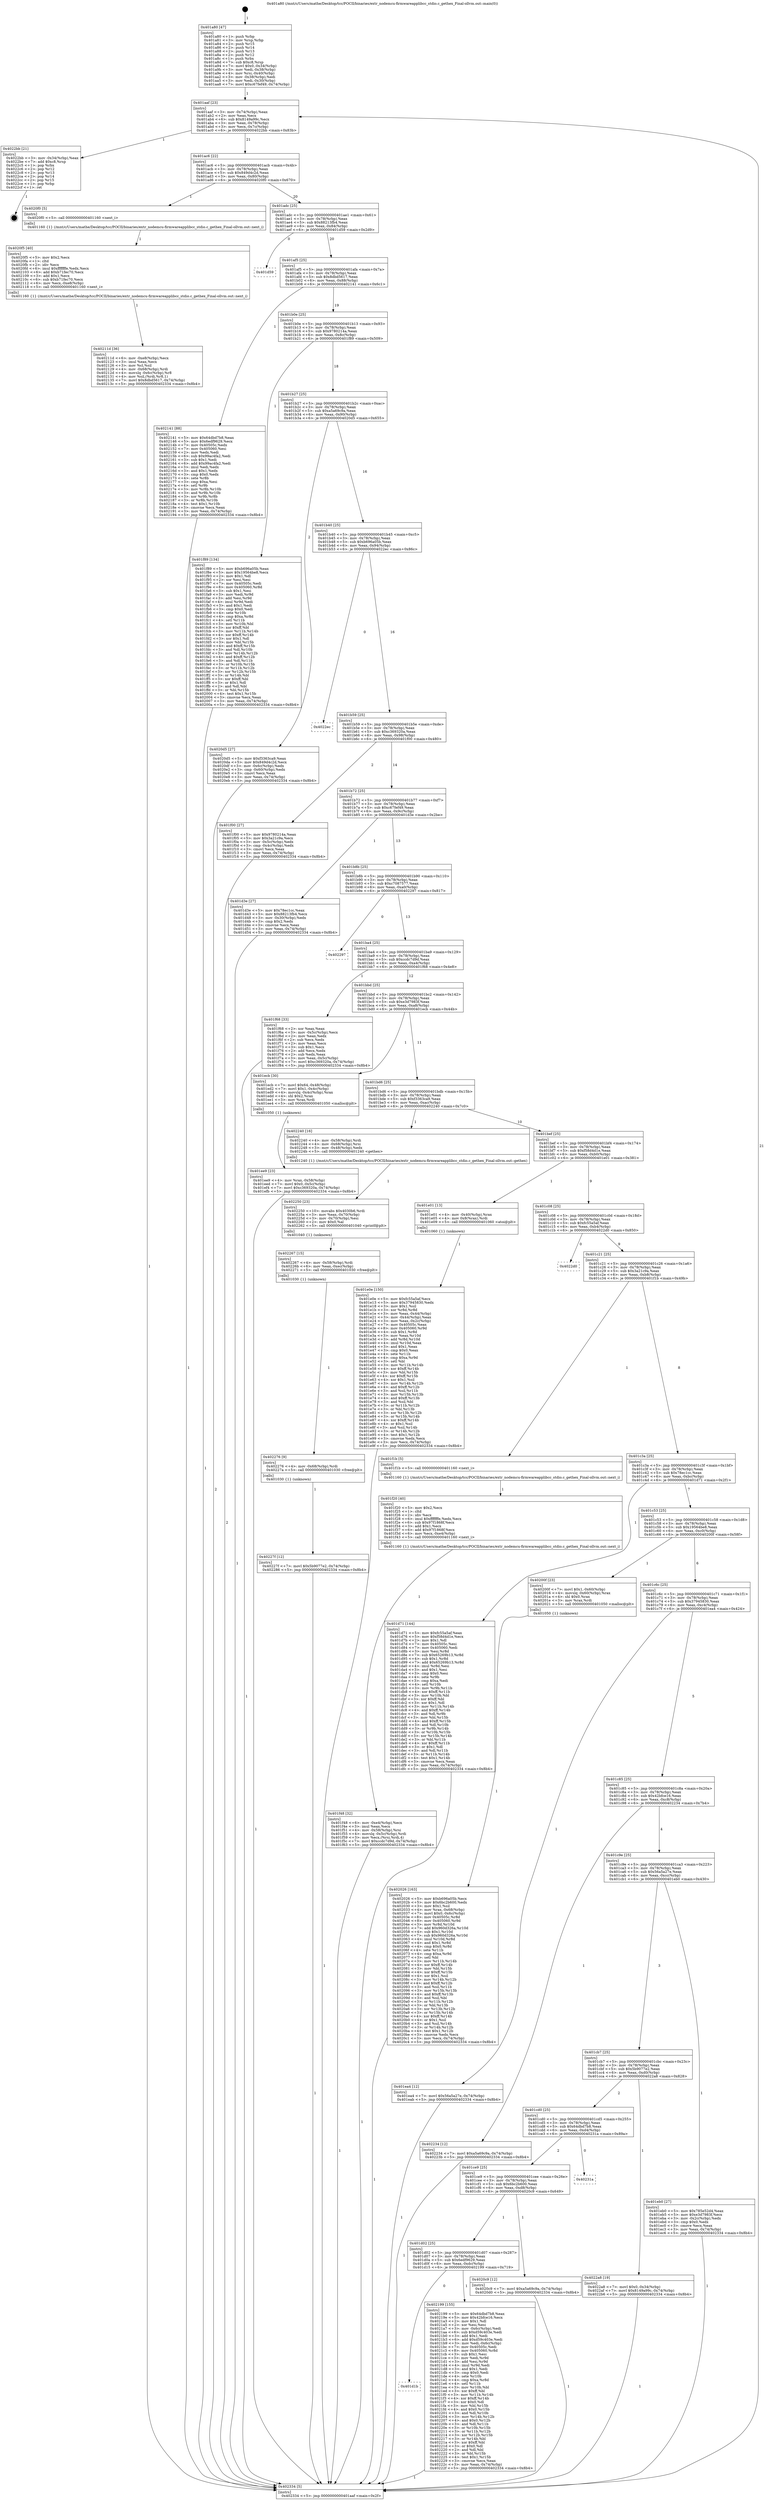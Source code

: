 digraph "0x401a80" {
  label = "0x401a80 (/mnt/c/Users/mathe/Desktop/tcc/POCII/binaries/extr_nodemcu-firmwareapplibcc_stdio.c_gethex_Final-ollvm.out::main(0))"
  labelloc = "t"
  node[shape=record]

  Entry [label="",width=0.3,height=0.3,shape=circle,fillcolor=black,style=filled]
  "0x401aaf" [label="{
     0x401aaf [23]\l
     | [instrs]\l
     &nbsp;&nbsp;0x401aaf \<+3\>: mov -0x74(%rbp),%eax\l
     &nbsp;&nbsp;0x401ab2 \<+2\>: mov %eax,%ecx\l
     &nbsp;&nbsp;0x401ab4 \<+6\>: sub $0x8149a99c,%ecx\l
     &nbsp;&nbsp;0x401aba \<+3\>: mov %eax,-0x78(%rbp)\l
     &nbsp;&nbsp;0x401abd \<+3\>: mov %ecx,-0x7c(%rbp)\l
     &nbsp;&nbsp;0x401ac0 \<+6\>: je 00000000004022bb \<main+0x83b\>\l
  }"]
  "0x4022bb" [label="{
     0x4022bb [21]\l
     | [instrs]\l
     &nbsp;&nbsp;0x4022bb \<+3\>: mov -0x34(%rbp),%eax\l
     &nbsp;&nbsp;0x4022be \<+7\>: add $0xc8,%rsp\l
     &nbsp;&nbsp;0x4022c5 \<+1\>: pop %rbx\l
     &nbsp;&nbsp;0x4022c6 \<+2\>: pop %r12\l
     &nbsp;&nbsp;0x4022c8 \<+2\>: pop %r13\l
     &nbsp;&nbsp;0x4022ca \<+2\>: pop %r14\l
     &nbsp;&nbsp;0x4022cc \<+2\>: pop %r15\l
     &nbsp;&nbsp;0x4022ce \<+1\>: pop %rbp\l
     &nbsp;&nbsp;0x4022cf \<+1\>: ret\l
  }"]
  "0x401ac6" [label="{
     0x401ac6 [22]\l
     | [instrs]\l
     &nbsp;&nbsp;0x401ac6 \<+5\>: jmp 0000000000401acb \<main+0x4b\>\l
     &nbsp;&nbsp;0x401acb \<+3\>: mov -0x78(%rbp),%eax\l
     &nbsp;&nbsp;0x401ace \<+5\>: sub $0x849d4c2d,%eax\l
     &nbsp;&nbsp;0x401ad3 \<+3\>: mov %eax,-0x80(%rbp)\l
     &nbsp;&nbsp;0x401ad6 \<+6\>: je 00000000004020f0 \<main+0x670\>\l
  }"]
  Exit [label="",width=0.3,height=0.3,shape=circle,fillcolor=black,style=filled,peripheries=2]
  "0x4020f0" [label="{
     0x4020f0 [5]\l
     | [instrs]\l
     &nbsp;&nbsp;0x4020f0 \<+5\>: call 0000000000401160 \<next_i\>\l
     | [calls]\l
     &nbsp;&nbsp;0x401160 \{1\} (/mnt/c/Users/mathe/Desktop/tcc/POCII/binaries/extr_nodemcu-firmwareapplibcc_stdio.c_gethex_Final-ollvm.out::next_i)\l
  }"]
  "0x401adc" [label="{
     0x401adc [25]\l
     | [instrs]\l
     &nbsp;&nbsp;0x401adc \<+5\>: jmp 0000000000401ae1 \<main+0x61\>\l
     &nbsp;&nbsp;0x401ae1 \<+3\>: mov -0x78(%rbp),%eax\l
     &nbsp;&nbsp;0x401ae4 \<+5\>: sub $0x88213fb4,%eax\l
     &nbsp;&nbsp;0x401ae9 \<+6\>: mov %eax,-0x84(%rbp)\l
     &nbsp;&nbsp;0x401aef \<+6\>: je 0000000000401d59 \<main+0x2d9\>\l
  }"]
  "0x40227f" [label="{
     0x40227f [12]\l
     | [instrs]\l
     &nbsp;&nbsp;0x40227f \<+7\>: movl $0x5b9077e2,-0x74(%rbp)\l
     &nbsp;&nbsp;0x402286 \<+5\>: jmp 0000000000402334 \<main+0x8b4\>\l
  }"]
  "0x401d59" [label="{
     0x401d59\l
  }", style=dashed]
  "0x401af5" [label="{
     0x401af5 [25]\l
     | [instrs]\l
     &nbsp;&nbsp;0x401af5 \<+5\>: jmp 0000000000401afa \<main+0x7a\>\l
     &nbsp;&nbsp;0x401afa \<+3\>: mov -0x78(%rbp),%eax\l
     &nbsp;&nbsp;0x401afd \<+5\>: sub $0x8dbd5617,%eax\l
     &nbsp;&nbsp;0x401b02 \<+6\>: mov %eax,-0x88(%rbp)\l
     &nbsp;&nbsp;0x401b08 \<+6\>: je 0000000000402141 \<main+0x6c1\>\l
  }"]
  "0x402276" [label="{
     0x402276 [9]\l
     | [instrs]\l
     &nbsp;&nbsp;0x402276 \<+4\>: mov -0x68(%rbp),%rdi\l
     &nbsp;&nbsp;0x40227a \<+5\>: call 0000000000401030 \<free@plt\>\l
     | [calls]\l
     &nbsp;&nbsp;0x401030 \{1\} (unknown)\l
  }"]
  "0x402141" [label="{
     0x402141 [88]\l
     | [instrs]\l
     &nbsp;&nbsp;0x402141 \<+5\>: mov $0x64dbd7b8,%eax\l
     &nbsp;&nbsp;0x402146 \<+5\>: mov $0x6edf9629,%ecx\l
     &nbsp;&nbsp;0x40214b \<+7\>: mov 0x40505c,%edx\l
     &nbsp;&nbsp;0x402152 \<+7\>: mov 0x405060,%esi\l
     &nbsp;&nbsp;0x402159 \<+2\>: mov %edx,%edi\l
     &nbsp;&nbsp;0x40215b \<+6\>: sub $0x99ac4fa2,%edi\l
     &nbsp;&nbsp;0x402161 \<+3\>: sub $0x1,%edi\l
     &nbsp;&nbsp;0x402164 \<+6\>: add $0x99ac4fa2,%edi\l
     &nbsp;&nbsp;0x40216a \<+3\>: imul %edi,%edx\l
     &nbsp;&nbsp;0x40216d \<+3\>: and $0x1,%edx\l
     &nbsp;&nbsp;0x402170 \<+3\>: cmp $0x0,%edx\l
     &nbsp;&nbsp;0x402173 \<+4\>: sete %r8b\l
     &nbsp;&nbsp;0x402177 \<+3\>: cmp $0xa,%esi\l
     &nbsp;&nbsp;0x40217a \<+4\>: setl %r9b\l
     &nbsp;&nbsp;0x40217e \<+3\>: mov %r8b,%r10b\l
     &nbsp;&nbsp;0x402181 \<+3\>: and %r9b,%r10b\l
     &nbsp;&nbsp;0x402184 \<+3\>: xor %r9b,%r8b\l
     &nbsp;&nbsp;0x402187 \<+3\>: or %r8b,%r10b\l
     &nbsp;&nbsp;0x40218a \<+4\>: test $0x1,%r10b\l
     &nbsp;&nbsp;0x40218e \<+3\>: cmovne %ecx,%eax\l
     &nbsp;&nbsp;0x402191 \<+3\>: mov %eax,-0x74(%rbp)\l
     &nbsp;&nbsp;0x402194 \<+5\>: jmp 0000000000402334 \<main+0x8b4\>\l
  }"]
  "0x401b0e" [label="{
     0x401b0e [25]\l
     | [instrs]\l
     &nbsp;&nbsp;0x401b0e \<+5\>: jmp 0000000000401b13 \<main+0x93\>\l
     &nbsp;&nbsp;0x401b13 \<+3\>: mov -0x78(%rbp),%eax\l
     &nbsp;&nbsp;0x401b16 \<+5\>: sub $0x9780214a,%eax\l
     &nbsp;&nbsp;0x401b1b \<+6\>: mov %eax,-0x8c(%rbp)\l
     &nbsp;&nbsp;0x401b21 \<+6\>: je 0000000000401f89 \<main+0x509\>\l
  }"]
  "0x402267" [label="{
     0x402267 [15]\l
     | [instrs]\l
     &nbsp;&nbsp;0x402267 \<+4\>: mov -0x58(%rbp),%rdi\l
     &nbsp;&nbsp;0x40226b \<+6\>: mov %eax,-0xec(%rbp)\l
     &nbsp;&nbsp;0x402271 \<+5\>: call 0000000000401030 \<free@plt\>\l
     | [calls]\l
     &nbsp;&nbsp;0x401030 \{1\} (unknown)\l
  }"]
  "0x401f89" [label="{
     0x401f89 [134]\l
     | [instrs]\l
     &nbsp;&nbsp;0x401f89 \<+5\>: mov $0xb696a05b,%eax\l
     &nbsp;&nbsp;0x401f8e \<+5\>: mov $0x19564be8,%ecx\l
     &nbsp;&nbsp;0x401f93 \<+2\>: mov $0x1,%dl\l
     &nbsp;&nbsp;0x401f95 \<+2\>: xor %esi,%esi\l
     &nbsp;&nbsp;0x401f97 \<+7\>: mov 0x40505c,%edi\l
     &nbsp;&nbsp;0x401f9e \<+8\>: mov 0x405060,%r8d\l
     &nbsp;&nbsp;0x401fa6 \<+3\>: sub $0x1,%esi\l
     &nbsp;&nbsp;0x401fa9 \<+3\>: mov %edi,%r9d\l
     &nbsp;&nbsp;0x401fac \<+3\>: add %esi,%r9d\l
     &nbsp;&nbsp;0x401faf \<+4\>: imul %r9d,%edi\l
     &nbsp;&nbsp;0x401fb3 \<+3\>: and $0x1,%edi\l
     &nbsp;&nbsp;0x401fb6 \<+3\>: cmp $0x0,%edi\l
     &nbsp;&nbsp;0x401fb9 \<+4\>: sete %r10b\l
     &nbsp;&nbsp;0x401fbd \<+4\>: cmp $0xa,%r8d\l
     &nbsp;&nbsp;0x401fc1 \<+4\>: setl %r11b\l
     &nbsp;&nbsp;0x401fc5 \<+3\>: mov %r10b,%bl\l
     &nbsp;&nbsp;0x401fc8 \<+3\>: xor $0xff,%bl\l
     &nbsp;&nbsp;0x401fcb \<+3\>: mov %r11b,%r14b\l
     &nbsp;&nbsp;0x401fce \<+4\>: xor $0xff,%r14b\l
     &nbsp;&nbsp;0x401fd2 \<+3\>: xor $0x1,%dl\l
     &nbsp;&nbsp;0x401fd5 \<+3\>: mov %bl,%r15b\l
     &nbsp;&nbsp;0x401fd8 \<+4\>: and $0xff,%r15b\l
     &nbsp;&nbsp;0x401fdc \<+3\>: and %dl,%r10b\l
     &nbsp;&nbsp;0x401fdf \<+3\>: mov %r14b,%r12b\l
     &nbsp;&nbsp;0x401fe2 \<+4\>: and $0xff,%r12b\l
     &nbsp;&nbsp;0x401fe6 \<+3\>: and %dl,%r11b\l
     &nbsp;&nbsp;0x401fe9 \<+3\>: or %r10b,%r15b\l
     &nbsp;&nbsp;0x401fec \<+3\>: or %r11b,%r12b\l
     &nbsp;&nbsp;0x401fef \<+3\>: xor %r12b,%r15b\l
     &nbsp;&nbsp;0x401ff2 \<+3\>: or %r14b,%bl\l
     &nbsp;&nbsp;0x401ff5 \<+3\>: xor $0xff,%bl\l
     &nbsp;&nbsp;0x401ff8 \<+3\>: or $0x1,%dl\l
     &nbsp;&nbsp;0x401ffb \<+2\>: and %dl,%bl\l
     &nbsp;&nbsp;0x401ffd \<+3\>: or %bl,%r15b\l
     &nbsp;&nbsp;0x402000 \<+4\>: test $0x1,%r15b\l
     &nbsp;&nbsp;0x402004 \<+3\>: cmovne %ecx,%eax\l
     &nbsp;&nbsp;0x402007 \<+3\>: mov %eax,-0x74(%rbp)\l
     &nbsp;&nbsp;0x40200a \<+5\>: jmp 0000000000402334 \<main+0x8b4\>\l
  }"]
  "0x401b27" [label="{
     0x401b27 [25]\l
     | [instrs]\l
     &nbsp;&nbsp;0x401b27 \<+5\>: jmp 0000000000401b2c \<main+0xac\>\l
     &nbsp;&nbsp;0x401b2c \<+3\>: mov -0x78(%rbp),%eax\l
     &nbsp;&nbsp;0x401b2f \<+5\>: sub $0xa5a69c9a,%eax\l
     &nbsp;&nbsp;0x401b34 \<+6\>: mov %eax,-0x90(%rbp)\l
     &nbsp;&nbsp;0x401b3a \<+6\>: je 00000000004020d5 \<main+0x655\>\l
  }"]
  "0x402250" [label="{
     0x402250 [23]\l
     | [instrs]\l
     &nbsp;&nbsp;0x402250 \<+10\>: movabs $0x4030b6,%rdi\l
     &nbsp;&nbsp;0x40225a \<+3\>: mov %eax,-0x70(%rbp)\l
     &nbsp;&nbsp;0x40225d \<+3\>: mov -0x70(%rbp),%esi\l
     &nbsp;&nbsp;0x402260 \<+2\>: mov $0x0,%al\l
     &nbsp;&nbsp;0x402262 \<+5\>: call 0000000000401040 \<printf@plt\>\l
     | [calls]\l
     &nbsp;&nbsp;0x401040 \{1\} (unknown)\l
  }"]
  "0x4020d5" [label="{
     0x4020d5 [27]\l
     | [instrs]\l
     &nbsp;&nbsp;0x4020d5 \<+5\>: mov $0xf3363ca9,%eax\l
     &nbsp;&nbsp;0x4020da \<+5\>: mov $0x849d4c2d,%ecx\l
     &nbsp;&nbsp;0x4020df \<+3\>: mov -0x6c(%rbp),%edx\l
     &nbsp;&nbsp;0x4020e2 \<+3\>: cmp -0x60(%rbp),%edx\l
     &nbsp;&nbsp;0x4020e5 \<+3\>: cmovl %ecx,%eax\l
     &nbsp;&nbsp;0x4020e8 \<+3\>: mov %eax,-0x74(%rbp)\l
     &nbsp;&nbsp;0x4020eb \<+5\>: jmp 0000000000402334 \<main+0x8b4\>\l
  }"]
  "0x401b40" [label="{
     0x401b40 [25]\l
     | [instrs]\l
     &nbsp;&nbsp;0x401b40 \<+5\>: jmp 0000000000401b45 \<main+0xc5\>\l
     &nbsp;&nbsp;0x401b45 \<+3\>: mov -0x78(%rbp),%eax\l
     &nbsp;&nbsp;0x401b48 \<+5\>: sub $0xb696a05b,%eax\l
     &nbsp;&nbsp;0x401b4d \<+6\>: mov %eax,-0x94(%rbp)\l
     &nbsp;&nbsp;0x401b53 \<+6\>: je 00000000004022ec \<main+0x86c\>\l
  }"]
  "0x401d1b" [label="{
     0x401d1b\l
  }", style=dashed]
  "0x4022ec" [label="{
     0x4022ec\l
  }", style=dashed]
  "0x401b59" [label="{
     0x401b59 [25]\l
     | [instrs]\l
     &nbsp;&nbsp;0x401b59 \<+5\>: jmp 0000000000401b5e \<main+0xde\>\l
     &nbsp;&nbsp;0x401b5e \<+3\>: mov -0x78(%rbp),%eax\l
     &nbsp;&nbsp;0x401b61 \<+5\>: sub $0xc369320a,%eax\l
     &nbsp;&nbsp;0x401b66 \<+6\>: mov %eax,-0x98(%rbp)\l
     &nbsp;&nbsp;0x401b6c \<+6\>: je 0000000000401f00 \<main+0x480\>\l
  }"]
  "0x402199" [label="{
     0x402199 [155]\l
     | [instrs]\l
     &nbsp;&nbsp;0x402199 \<+5\>: mov $0x64dbd7b8,%eax\l
     &nbsp;&nbsp;0x40219e \<+5\>: mov $0x42bfce16,%ecx\l
     &nbsp;&nbsp;0x4021a3 \<+2\>: mov $0x1,%dl\l
     &nbsp;&nbsp;0x4021a5 \<+2\>: xor %esi,%esi\l
     &nbsp;&nbsp;0x4021a7 \<+3\>: mov -0x6c(%rbp),%edi\l
     &nbsp;&nbsp;0x4021aa \<+6\>: sub $0xd59c403e,%edi\l
     &nbsp;&nbsp;0x4021b0 \<+3\>: add $0x1,%edi\l
     &nbsp;&nbsp;0x4021b3 \<+6\>: add $0xd59c403e,%edi\l
     &nbsp;&nbsp;0x4021b9 \<+3\>: mov %edi,-0x6c(%rbp)\l
     &nbsp;&nbsp;0x4021bc \<+7\>: mov 0x40505c,%edi\l
     &nbsp;&nbsp;0x4021c3 \<+8\>: mov 0x405060,%r8d\l
     &nbsp;&nbsp;0x4021cb \<+3\>: sub $0x1,%esi\l
     &nbsp;&nbsp;0x4021ce \<+3\>: mov %edi,%r9d\l
     &nbsp;&nbsp;0x4021d1 \<+3\>: add %esi,%r9d\l
     &nbsp;&nbsp;0x4021d4 \<+4\>: imul %r9d,%edi\l
     &nbsp;&nbsp;0x4021d8 \<+3\>: and $0x1,%edi\l
     &nbsp;&nbsp;0x4021db \<+3\>: cmp $0x0,%edi\l
     &nbsp;&nbsp;0x4021de \<+4\>: sete %r10b\l
     &nbsp;&nbsp;0x4021e2 \<+4\>: cmp $0xa,%r8d\l
     &nbsp;&nbsp;0x4021e6 \<+4\>: setl %r11b\l
     &nbsp;&nbsp;0x4021ea \<+3\>: mov %r10b,%bl\l
     &nbsp;&nbsp;0x4021ed \<+3\>: xor $0xff,%bl\l
     &nbsp;&nbsp;0x4021f0 \<+3\>: mov %r11b,%r14b\l
     &nbsp;&nbsp;0x4021f3 \<+4\>: xor $0xff,%r14b\l
     &nbsp;&nbsp;0x4021f7 \<+3\>: xor $0x0,%dl\l
     &nbsp;&nbsp;0x4021fa \<+3\>: mov %bl,%r15b\l
     &nbsp;&nbsp;0x4021fd \<+4\>: and $0x0,%r15b\l
     &nbsp;&nbsp;0x402201 \<+3\>: and %dl,%r10b\l
     &nbsp;&nbsp;0x402204 \<+3\>: mov %r14b,%r12b\l
     &nbsp;&nbsp;0x402207 \<+4\>: and $0x0,%r12b\l
     &nbsp;&nbsp;0x40220b \<+3\>: and %dl,%r11b\l
     &nbsp;&nbsp;0x40220e \<+3\>: or %r10b,%r15b\l
     &nbsp;&nbsp;0x402211 \<+3\>: or %r11b,%r12b\l
     &nbsp;&nbsp;0x402214 \<+3\>: xor %r12b,%r15b\l
     &nbsp;&nbsp;0x402217 \<+3\>: or %r14b,%bl\l
     &nbsp;&nbsp;0x40221a \<+3\>: xor $0xff,%bl\l
     &nbsp;&nbsp;0x40221d \<+3\>: or $0x0,%dl\l
     &nbsp;&nbsp;0x402220 \<+2\>: and %dl,%bl\l
     &nbsp;&nbsp;0x402222 \<+3\>: or %bl,%r15b\l
     &nbsp;&nbsp;0x402225 \<+4\>: test $0x1,%r15b\l
     &nbsp;&nbsp;0x402229 \<+3\>: cmovne %ecx,%eax\l
     &nbsp;&nbsp;0x40222c \<+3\>: mov %eax,-0x74(%rbp)\l
     &nbsp;&nbsp;0x40222f \<+5\>: jmp 0000000000402334 \<main+0x8b4\>\l
  }"]
  "0x401f00" [label="{
     0x401f00 [27]\l
     | [instrs]\l
     &nbsp;&nbsp;0x401f00 \<+5\>: mov $0x9780214a,%eax\l
     &nbsp;&nbsp;0x401f05 \<+5\>: mov $0x3a21c9a,%ecx\l
     &nbsp;&nbsp;0x401f0a \<+3\>: mov -0x5c(%rbp),%edx\l
     &nbsp;&nbsp;0x401f0d \<+3\>: cmp -0x4c(%rbp),%edx\l
     &nbsp;&nbsp;0x401f10 \<+3\>: cmovl %ecx,%eax\l
     &nbsp;&nbsp;0x401f13 \<+3\>: mov %eax,-0x74(%rbp)\l
     &nbsp;&nbsp;0x401f16 \<+5\>: jmp 0000000000402334 \<main+0x8b4\>\l
  }"]
  "0x401b72" [label="{
     0x401b72 [25]\l
     | [instrs]\l
     &nbsp;&nbsp;0x401b72 \<+5\>: jmp 0000000000401b77 \<main+0xf7\>\l
     &nbsp;&nbsp;0x401b77 \<+3\>: mov -0x78(%rbp),%eax\l
     &nbsp;&nbsp;0x401b7a \<+5\>: sub $0xc67fef49,%eax\l
     &nbsp;&nbsp;0x401b7f \<+6\>: mov %eax,-0x9c(%rbp)\l
     &nbsp;&nbsp;0x401b85 \<+6\>: je 0000000000401d3e \<main+0x2be\>\l
  }"]
  "0x40211d" [label="{
     0x40211d [36]\l
     | [instrs]\l
     &nbsp;&nbsp;0x40211d \<+6\>: mov -0xe8(%rbp),%ecx\l
     &nbsp;&nbsp;0x402123 \<+3\>: imul %eax,%ecx\l
     &nbsp;&nbsp;0x402126 \<+3\>: mov %cl,%sil\l
     &nbsp;&nbsp;0x402129 \<+4\>: mov -0x68(%rbp),%rdi\l
     &nbsp;&nbsp;0x40212d \<+4\>: movslq -0x6c(%rbp),%r8\l
     &nbsp;&nbsp;0x402131 \<+4\>: mov %sil,(%rdi,%r8,1)\l
     &nbsp;&nbsp;0x402135 \<+7\>: movl $0x8dbd5617,-0x74(%rbp)\l
     &nbsp;&nbsp;0x40213c \<+5\>: jmp 0000000000402334 \<main+0x8b4\>\l
  }"]
  "0x401d3e" [label="{
     0x401d3e [27]\l
     | [instrs]\l
     &nbsp;&nbsp;0x401d3e \<+5\>: mov $0x78ec1cc,%eax\l
     &nbsp;&nbsp;0x401d43 \<+5\>: mov $0x88213fb4,%ecx\l
     &nbsp;&nbsp;0x401d48 \<+3\>: mov -0x30(%rbp),%edx\l
     &nbsp;&nbsp;0x401d4b \<+3\>: cmp $0x2,%edx\l
     &nbsp;&nbsp;0x401d4e \<+3\>: cmovne %ecx,%eax\l
     &nbsp;&nbsp;0x401d51 \<+3\>: mov %eax,-0x74(%rbp)\l
     &nbsp;&nbsp;0x401d54 \<+5\>: jmp 0000000000402334 \<main+0x8b4\>\l
  }"]
  "0x401b8b" [label="{
     0x401b8b [25]\l
     | [instrs]\l
     &nbsp;&nbsp;0x401b8b \<+5\>: jmp 0000000000401b90 \<main+0x110\>\l
     &nbsp;&nbsp;0x401b90 \<+3\>: mov -0x78(%rbp),%eax\l
     &nbsp;&nbsp;0x401b93 \<+5\>: sub $0xc7087577,%eax\l
     &nbsp;&nbsp;0x401b98 \<+6\>: mov %eax,-0xa0(%rbp)\l
     &nbsp;&nbsp;0x401b9e \<+6\>: je 0000000000402297 \<main+0x817\>\l
  }"]
  "0x402334" [label="{
     0x402334 [5]\l
     | [instrs]\l
     &nbsp;&nbsp;0x402334 \<+5\>: jmp 0000000000401aaf \<main+0x2f\>\l
  }"]
  "0x401a80" [label="{
     0x401a80 [47]\l
     | [instrs]\l
     &nbsp;&nbsp;0x401a80 \<+1\>: push %rbp\l
     &nbsp;&nbsp;0x401a81 \<+3\>: mov %rsp,%rbp\l
     &nbsp;&nbsp;0x401a84 \<+2\>: push %r15\l
     &nbsp;&nbsp;0x401a86 \<+2\>: push %r14\l
     &nbsp;&nbsp;0x401a88 \<+2\>: push %r13\l
     &nbsp;&nbsp;0x401a8a \<+2\>: push %r12\l
     &nbsp;&nbsp;0x401a8c \<+1\>: push %rbx\l
     &nbsp;&nbsp;0x401a8d \<+7\>: sub $0xc8,%rsp\l
     &nbsp;&nbsp;0x401a94 \<+7\>: movl $0x0,-0x34(%rbp)\l
     &nbsp;&nbsp;0x401a9b \<+3\>: mov %edi,-0x38(%rbp)\l
     &nbsp;&nbsp;0x401a9e \<+4\>: mov %rsi,-0x40(%rbp)\l
     &nbsp;&nbsp;0x401aa2 \<+3\>: mov -0x38(%rbp),%edi\l
     &nbsp;&nbsp;0x401aa5 \<+3\>: mov %edi,-0x30(%rbp)\l
     &nbsp;&nbsp;0x401aa8 \<+7\>: movl $0xc67fef49,-0x74(%rbp)\l
  }"]
  "0x4020f5" [label="{
     0x4020f5 [40]\l
     | [instrs]\l
     &nbsp;&nbsp;0x4020f5 \<+5\>: mov $0x2,%ecx\l
     &nbsp;&nbsp;0x4020fa \<+1\>: cltd\l
     &nbsp;&nbsp;0x4020fb \<+2\>: idiv %ecx\l
     &nbsp;&nbsp;0x4020fd \<+6\>: imul $0xfffffffe,%edx,%ecx\l
     &nbsp;&nbsp;0x402103 \<+6\>: add $0xb71fec70,%ecx\l
     &nbsp;&nbsp;0x402109 \<+3\>: add $0x1,%ecx\l
     &nbsp;&nbsp;0x40210c \<+6\>: sub $0xb71fec70,%ecx\l
     &nbsp;&nbsp;0x402112 \<+6\>: mov %ecx,-0xe8(%rbp)\l
     &nbsp;&nbsp;0x402118 \<+5\>: call 0000000000401160 \<next_i\>\l
     | [calls]\l
     &nbsp;&nbsp;0x401160 \{1\} (/mnt/c/Users/mathe/Desktop/tcc/POCII/binaries/extr_nodemcu-firmwareapplibcc_stdio.c_gethex_Final-ollvm.out::next_i)\l
  }"]
  "0x402297" [label="{
     0x402297\l
  }", style=dashed]
  "0x401ba4" [label="{
     0x401ba4 [25]\l
     | [instrs]\l
     &nbsp;&nbsp;0x401ba4 \<+5\>: jmp 0000000000401ba9 \<main+0x129\>\l
     &nbsp;&nbsp;0x401ba9 \<+3\>: mov -0x78(%rbp),%eax\l
     &nbsp;&nbsp;0x401bac \<+5\>: sub $0xccdc7d9d,%eax\l
     &nbsp;&nbsp;0x401bb1 \<+6\>: mov %eax,-0xa4(%rbp)\l
     &nbsp;&nbsp;0x401bb7 \<+6\>: je 0000000000401f68 \<main+0x4e8\>\l
  }"]
  "0x401d02" [label="{
     0x401d02 [25]\l
     | [instrs]\l
     &nbsp;&nbsp;0x401d02 \<+5\>: jmp 0000000000401d07 \<main+0x287\>\l
     &nbsp;&nbsp;0x401d07 \<+3\>: mov -0x78(%rbp),%eax\l
     &nbsp;&nbsp;0x401d0a \<+5\>: sub $0x6edf9629,%eax\l
     &nbsp;&nbsp;0x401d0f \<+6\>: mov %eax,-0xdc(%rbp)\l
     &nbsp;&nbsp;0x401d15 \<+6\>: je 0000000000402199 \<main+0x719\>\l
  }"]
  "0x401f68" [label="{
     0x401f68 [33]\l
     | [instrs]\l
     &nbsp;&nbsp;0x401f68 \<+2\>: xor %eax,%eax\l
     &nbsp;&nbsp;0x401f6a \<+3\>: mov -0x5c(%rbp),%ecx\l
     &nbsp;&nbsp;0x401f6d \<+2\>: mov %eax,%edx\l
     &nbsp;&nbsp;0x401f6f \<+2\>: sub %ecx,%edx\l
     &nbsp;&nbsp;0x401f71 \<+2\>: mov %eax,%ecx\l
     &nbsp;&nbsp;0x401f73 \<+3\>: sub $0x1,%ecx\l
     &nbsp;&nbsp;0x401f76 \<+2\>: add %ecx,%edx\l
     &nbsp;&nbsp;0x401f78 \<+2\>: sub %edx,%eax\l
     &nbsp;&nbsp;0x401f7a \<+3\>: mov %eax,-0x5c(%rbp)\l
     &nbsp;&nbsp;0x401f7d \<+7\>: movl $0xc369320a,-0x74(%rbp)\l
     &nbsp;&nbsp;0x401f84 \<+5\>: jmp 0000000000402334 \<main+0x8b4\>\l
  }"]
  "0x401bbd" [label="{
     0x401bbd [25]\l
     | [instrs]\l
     &nbsp;&nbsp;0x401bbd \<+5\>: jmp 0000000000401bc2 \<main+0x142\>\l
     &nbsp;&nbsp;0x401bc2 \<+3\>: mov -0x78(%rbp),%eax\l
     &nbsp;&nbsp;0x401bc5 \<+5\>: sub $0xe3d7983f,%eax\l
     &nbsp;&nbsp;0x401bca \<+6\>: mov %eax,-0xa8(%rbp)\l
     &nbsp;&nbsp;0x401bd0 \<+6\>: je 0000000000401ecb \<main+0x44b\>\l
  }"]
  "0x4020c9" [label="{
     0x4020c9 [12]\l
     | [instrs]\l
     &nbsp;&nbsp;0x4020c9 \<+7\>: movl $0xa5a69c9a,-0x74(%rbp)\l
     &nbsp;&nbsp;0x4020d0 \<+5\>: jmp 0000000000402334 \<main+0x8b4\>\l
  }"]
  "0x401ecb" [label="{
     0x401ecb [30]\l
     | [instrs]\l
     &nbsp;&nbsp;0x401ecb \<+7\>: movl $0x64,-0x48(%rbp)\l
     &nbsp;&nbsp;0x401ed2 \<+7\>: movl $0x1,-0x4c(%rbp)\l
     &nbsp;&nbsp;0x401ed9 \<+4\>: movslq -0x4c(%rbp),%rax\l
     &nbsp;&nbsp;0x401edd \<+4\>: shl $0x2,%rax\l
     &nbsp;&nbsp;0x401ee1 \<+3\>: mov %rax,%rdi\l
     &nbsp;&nbsp;0x401ee4 \<+5\>: call 0000000000401050 \<malloc@plt\>\l
     | [calls]\l
     &nbsp;&nbsp;0x401050 \{1\} (unknown)\l
  }"]
  "0x401bd6" [label="{
     0x401bd6 [25]\l
     | [instrs]\l
     &nbsp;&nbsp;0x401bd6 \<+5\>: jmp 0000000000401bdb \<main+0x15b\>\l
     &nbsp;&nbsp;0x401bdb \<+3\>: mov -0x78(%rbp),%eax\l
     &nbsp;&nbsp;0x401bde \<+5\>: sub $0xf3363ca9,%eax\l
     &nbsp;&nbsp;0x401be3 \<+6\>: mov %eax,-0xac(%rbp)\l
     &nbsp;&nbsp;0x401be9 \<+6\>: je 0000000000402240 \<main+0x7c0\>\l
  }"]
  "0x401ce9" [label="{
     0x401ce9 [25]\l
     | [instrs]\l
     &nbsp;&nbsp;0x401ce9 \<+5\>: jmp 0000000000401cee \<main+0x26e\>\l
     &nbsp;&nbsp;0x401cee \<+3\>: mov -0x78(%rbp),%eax\l
     &nbsp;&nbsp;0x401cf1 \<+5\>: sub $0x6bc2b600,%eax\l
     &nbsp;&nbsp;0x401cf6 \<+6\>: mov %eax,-0xd8(%rbp)\l
     &nbsp;&nbsp;0x401cfc \<+6\>: je 00000000004020c9 \<main+0x649\>\l
  }"]
  "0x402240" [label="{
     0x402240 [16]\l
     | [instrs]\l
     &nbsp;&nbsp;0x402240 \<+4\>: mov -0x58(%rbp),%rdi\l
     &nbsp;&nbsp;0x402244 \<+4\>: mov -0x68(%rbp),%rsi\l
     &nbsp;&nbsp;0x402248 \<+3\>: mov -0x48(%rbp),%edx\l
     &nbsp;&nbsp;0x40224b \<+5\>: call 0000000000401240 \<gethex\>\l
     | [calls]\l
     &nbsp;&nbsp;0x401240 \{1\} (/mnt/c/Users/mathe/Desktop/tcc/POCII/binaries/extr_nodemcu-firmwareapplibcc_stdio.c_gethex_Final-ollvm.out::gethex)\l
  }"]
  "0x401bef" [label="{
     0x401bef [25]\l
     | [instrs]\l
     &nbsp;&nbsp;0x401bef \<+5\>: jmp 0000000000401bf4 \<main+0x174\>\l
     &nbsp;&nbsp;0x401bf4 \<+3\>: mov -0x78(%rbp),%eax\l
     &nbsp;&nbsp;0x401bf7 \<+5\>: sub $0xf58d4d1e,%eax\l
     &nbsp;&nbsp;0x401bfc \<+6\>: mov %eax,-0xb0(%rbp)\l
     &nbsp;&nbsp;0x401c02 \<+6\>: je 0000000000401e01 \<main+0x381\>\l
  }"]
  "0x40231a" [label="{
     0x40231a\l
  }", style=dashed]
  "0x401e01" [label="{
     0x401e01 [13]\l
     | [instrs]\l
     &nbsp;&nbsp;0x401e01 \<+4\>: mov -0x40(%rbp),%rax\l
     &nbsp;&nbsp;0x401e05 \<+4\>: mov 0x8(%rax),%rdi\l
     &nbsp;&nbsp;0x401e09 \<+5\>: call 0000000000401060 \<atoi@plt\>\l
     | [calls]\l
     &nbsp;&nbsp;0x401060 \{1\} (unknown)\l
  }"]
  "0x401c08" [label="{
     0x401c08 [25]\l
     | [instrs]\l
     &nbsp;&nbsp;0x401c08 \<+5\>: jmp 0000000000401c0d \<main+0x18d\>\l
     &nbsp;&nbsp;0x401c0d \<+3\>: mov -0x78(%rbp),%eax\l
     &nbsp;&nbsp;0x401c10 \<+5\>: sub $0xfc55a5af,%eax\l
     &nbsp;&nbsp;0x401c15 \<+6\>: mov %eax,-0xb4(%rbp)\l
     &nbsp;&nbsp;0x401c1b \<+6\>: je 00000000004022d0 \<main+0x850\>\l
  }"]
  "0x401cd0" [label="{
     0x401cd0 [25]\l
     | [instrs]\l
     &nbsp;&nbsp;0x401cd0 \<+5\>: jmp 0000000000401cd5 \<main+0x255\>\l
     &nbsp;&nbsp;0x401cd5 \<+3\>: mov -0x78(%rbp),%eax\l
     &nbsp;&nbsp;0x401cd8 \<+5\>: sub $0x64dbd7b8,%eax\l
     &nbsp;&nbsp;0x401cdd \<+6\>: mov %eax,-0xd4(%rbp)\l
     &nbsp;&nbsp;0x401ce3 \<+6\>: je 000000000040231a \<main+0x89a\>\l
  }"]
  "0x4022d0" [label="{
     0x4022d0\l
  }", style=dashed]
  "0x401c21" [label="{
     0x401c21 [25]\l
     | [instrs]\l
     &nbsp;&nbsp;0x401c21 \<+5\>: jmp 0000000000401c26 \<main+0x1a6\>\l
     &nbsp;&nbsp;0x401c26 \<+3\>: mov -0x78(%rbp),%eax\l
     &nbsp;&nbsp;0x401c29 \<+5\>: sub $0x3a21c9a,%eax\l
     &nbsp;&nbsp;0x401c2e \<+6\>: mov %eax,-0xb8(%rbp)\l
     &nbsp;&nbsp;0x401c34 \<+6\>: je 0000000000401f1b \<main+0x49b\>\l
  }"]
  "0x4022a8" [label="{
     0x4022a8 [19]\l
     | [instrs]\l
     &nbsp;&nbsp;0x4022a8 \<+7\>: movl $0x0,-0x34(%rbp)\l
     &nbsp;&nbsp;0x4022af \<+7\>: movl $0x8149a99c,-0x74(%rbp)\l
     &nbsp;&nbsp;0x4022b6 \<+5\>: jmp 0000000000402334 \<main+0x8b4\>\l
  }"]
  "0x401f1b" [label="{
     0x401f1b [5]\l
     | [instrs]\l
     &nbsp;&nbsp;0x401f1b \<+5\>: call 0000000000401160 \<next_i\>\l
     | [calls]\l
     &nbsp;&nbsp;0x401160 \{1\} (/mnt/c/Users/mathe/Desktop/tcc/POCII/binaries/extr_nodemcu-firmwareapplibcc_stdio.c_gethex_Final-ollvm.out::next_i)\l
  }"]
  "0x401c3a" [label="{
     0x401c3a [25]\l
     | [instrs]\l
     &nbsp;&nbsp;0x401c3a \<+5\>: jmp 0000000000401c3f \<main+0x1bf\>\l
     &nbsp;&nbsp;0x401c3f \<+3\>: mov -0x78(%rbp),%eax\l
     &nbsp;&nbsp;0x401c42 \<+5\>: sub $0x78ec1cc,%eax\l
     &nbsp;&nbsp;0x401c47 \<+6\>: mov %eax,-0xbc(%rbp)\l
     &nbsp;&nbsp;0x401c4d \<+6\>: je 0000000000401d71 \<main+0x2f1\>\l
  }"]
  "0x402026" [label="{
     0x402026 [163]\l
     | [instrs]\l
     &nbsp;&nbsp;0x402026 \<+5\>: mov $0xb696a05b,%ecx\l
     &nbsp;&nbsp;0x40202b \<+5\>: mov $0x6bc2b600,%edx\l
     &nbsp;&nbsp;0x402030 \<+3\>: mov $0x1,%sil\l
     &nbsp;&nbsp;0x402033 \<+4\>: mov %rax,-0x68(%rbp)\l
     &nbsp;&nbsp;0x402037 \<+7\>: movl $0x0,-0x6c(%rbp)\l
     &nbsp;&nbsp;0x40203e \<+8\>: mov 0x40505c,%r8d\l
     &nbsp;&nbsp;0x402046 \<+8\>: mov 0x405060,%r9d\l
     &nbsp;&nbsp;0x40204e \<+3\>: mov %r8d,%r10d\l
     &nbsp;&nbsp;0x402051 \<+7\>: add $0x960d326a,%r10d\l
     &nbsp;&nbsp;0x402058 \<+4\>: sub $0x1,%r10d\l
     &nbsp;&nbsp;0x40205c \<+7\>: sub $0x960d326a,%r10d\l
     &nbsp;&nbsp;0x402063 \<+4\>: imul %r10d,%r8d\l
     &nbsp;&nbsp;0x402067 \<+4\>: and $0x1,%r8d\l
     &nbsp;&nbsp;0x40206b \<+4\>: cmp $0x0,%r8d\l
     &nbsp;&nbsp;0x40206f \<+4\>: sete %r11b\l
     &nbsp;&nbsp;0x402073 \<+4\>: cmp $0xa,%r9d\l
     &nbsp;&nbsp;0x402077 \<+3\>: setl %bl\l
     &nbsp;&nbsp;0x40207a \<+3\>: mov %r11b,%r14b\l
     &nbsp;&nbsp;0x40207d \<+4\>: xor $0xff,%r14b\l
     &nbsp;&nbsp;0x402081 \<+3\>: mov %bl,%r15b\l
     &nbsp;&nbsp;0x402084 \<+4\>: xor $0xff,%r15b\l
     &nbsp;&nbsp;0x402088 \<+4\>: xor $0x1,%sil\l
     &nbsp;&nbsp;0x40208c \<+3\>: mov %r14b,%r12b\l
     &nbsp;&nbsp;0x40208f \<+4\>: and $0xff,%r12b\l
     &nbsp;&nbsp;0x402093 \<+3\>: and %sil,%r11b\l
     &nbsp;&nbsp;0x402096 \<+3\>: mov %r15b,%r13b\l
     &nbsp;&nbsp;0x402099 \<+4\>: and $0xff,%r13b\l
     &nbsp;&nbsp;0x40209d \<+3\>: and %sil,%bl\l
     &nbsp;&nbsp;0x4020a0 \<+3\>: or %r11b,%r12b\l
     &nbsp;&nbsp;0x4020a3 \<+3\>: or %bl,%r13b\l
     &nbsp;&nbsp;0x4020a6 \<+3\>: xor %r13b,%r12b\l
     &nbsp;&nbsp;0x4020a9 \<+3\>: or %r15b,%r14b\l
     &nbsp;&nbsp;0x4020ac \<+4\>: xor $0xff,%r14b\l
     &nbsp;&nbsp;0x4020b0 \<+4\>: or $0x1,%sil\l
     &nbsp;&nbsp;0x4020b4 \<+3\>: and %sil,%r14b\l
     &nbsp;&nbsp;0x4020b7 \<+3\>: or %r14b,%r12b\l
     &nbsp;&nbsp;0x4020ba \<+4\>: test $0x1,%r12b\l
     &nbsp;&nbsp;0x4020be \<+3\>: cmovne %edx,%ecx\l
     &nbsp;&nbsp;0x4020c1 \<+3\>: mov %ecx,-0x74(%rbp)\l
     &nbsp;&nbsp;0x4020c4 \<+5\>: jmp 0000000000402334 \<main+0x8b4\>\l
  }"]
  "0x401d71" [label="{
     0x401d71 [144]\l
     | [instrs]\l
     &nbsp;&nbsp;0x401d71 \<+5\>: mov $0xfc55a5af,%eax\l
     &nbsp;&nbsp;0x401d76 \<+5\>: mov $0xf58d4d1e,%ecx\l
     &nbsp;&nbsp;0x401d7b \<+2\>: mov $0x1,%dl\l
     &nbsp;&nbsp;0x401d7d \<+7\>: mov 0x40505c,%esi\l
     &nbsp;&nbsp;0x401d84 \<+7\>: mov 0x405060,%edi\l
     &nbsp;&nbsp;0x401d8b \<+3\>: mov %esi,%r8d\l
     &nbsp;&nbsp;0x401d8e \<+7\>: sub $0x65269b13,%r8d\l
     &nbsp;&nbsp;0x401d95 \<+4\>: sub $0x1,%r8d\l
     &nbsp;&nbsp;0x401d99 \<+7\>: add $0x65269b13,%r8d\l
     &nbsp;&nbsp;0x401da0 \<+4\>: imul %r8d,%esi\l
     &nbsp;&nbsp;0x401da4 \<+3\>: and $0x1,%esi\l
     &nbsp;&nbsp;0x401da7 \<+3\>: cmp $0x0,%esi\l
     &nbsp;&nbsp;0x401daa \<+4\>: sete %r9b\l
     &nbsp;&nbsp;0x401dae \<+3\>: cmp $0xa,%edi\l
     &nbsp;&nbsp;0x401db1 \<+4\>: setl %r10b\l
     &nbsp;&nbsp;0x401db5 \<+3\>: mov %r9b,%r11b\l
     &nbsp;&nbsp;0x401db8 \<+4\>: xor $0xff,%r11b\l
     &nbsp;&nbsp;0x401dbc \<+3\>: mov %r10b,%bl\l
     &nbsp;&nbsp;0x401dbf \<+3\>: xor $0xff,%bl\l
     &nbsp;&nbsp;0x401dc2 \<+3\>: xor $0x1,%dl\l
     &nbsp;&nbsp;0x401dc5 \<+3\>: mov %r11b,%r14b\l
     &nbsp;&nbsp;0x401dc8 \<+4\>: and $0xff,%r14b\l
     &nbsp;&nbsp;0x401dcc \<+3\>: and %dl,%r9b\l
     &nbsp;&nbsp;0x401dcf \<+3\>: mov %bl,%r15b\l
     &nbsp;&nbsp;0x401dd2 \<+4\>: and $0xff,%r15b\l
     &nbsp;&nbsp;0x401dd6 \<+3\>: and %dl,%r10b\l
     &nbsp;&nbsp;0x401dd9 \<+3\>: or %r9b,%r14b\l
     &nbsp;&nbsp;0x401ddc \<+3\>: or %r10b,%r15b\l
     &nbsp;&nbsp;0x401ddf \<+3\>: xor %r15b,%r14b\l
     &nbsp;&nbsp;0x401de2 \<+3\>: or %bl,%r11b\l
     &nbsp;&nbsp;0x401de5 \<+4\>: xor $0xff,%r11b\l
     &nbsp;&nbsp;0x401de9 \<+3\>: or $0x1,%dl\l
     &nbsp;&nbsp;0x401dec \<+3\>: and %dl,%r11b\l
     &nbsp;&nbsp;0x401def \<+3\>: or %r11b,%r14b\l
     &nbsp;&nbsp;0x401df2 \<+4\>: test $0x1,%r14b\l
     &nbsp;&nbsp;0x401df6 \<+3\>: cmovne %ecx,%eax\l
     &nbsp;&nbsp;0x401df9 \<+3\>: mov %eax,-0x74(%rbp)\l
     &nbsp;&nbsp;0x401dfc \<+5\>: jmp 0000000000402334 \<main+0x8b4\>\l
  }"]
  "0x401c53" [label="{
     0x401c53 [25]\l
     | [instrs]\l
     &nbsp;&nbsp;0x401c53 \<+5\>: jmp 0000000000401c58 \<main+0x1d8\>\l
     &nbsp;&nbsp;0x401c58 \<+3\>: mov -0x78(%rbp),%eax\l
     &nbsp;&nbsp;0x401c5b \<+5\>: sub $0x19564be8,%eax\l
     &nbsp;&nbsp;0x401c60 \<+6\>: mov %eax,-0xc0(%rbp)\l
     &nbsp;&nbsp;0x401c66 \<+6\>: je 000000000040200f \<main+0x58f\>\l
  }"]
  "0x401e0e" [label="{
     0x401e0e [150]\l
     | [instrs]\l
     &nbsp;&nbsp;0x401e0e \<+5\>: mov $0xfc55a5af,%ecx\l
     &nbsp;&nbsp;0x401e13 \<+5\>: mov $0x37945830,%edx\l
     &nbsp;&nbsp;0x401e18 \<+3\>: mov $0x1,%sil\l
     &nbsp;&nbsp;0x401e1b \<+3\>: xor %r8d,%r8d\l
     &nbsp;&nbsp;0x401e1e \<+3\>: mov %eax,-0x44(%rbp)\l
     &nbsp;&nbsp;0x401e21 \<+3\>: mov -0x44(%rbp),%eax\l
     &nbsp;&nbsp;0x401e24 \<+3\>: mov %eax,-0x2c(%rbp)\l
     &nbsp;&nbsp;0x401e27 \<+7\>: mov 0x40505c,%eax\l
     &nbsp;&nbsp;0x401e2e \<+8\>: mov 0x405060,%r9d\l
     &nbsp;&nbsp;0x401e36 \<+4\>: sub $0x1,%r8d\l
     &nbsp;&nbsp;0x401e3a \<+3\>: mov %eax,%r10d\l
     &nbsp;&nbsp;0x401e3d \<+3\>: add %r8d,%r10d\l
     &nbsp;&nbsp;0x401e40 \<+4\>: imul %r10d,%eax\l
     &nbsp;&nbsp;0x401e44 \<+3\>: and $0x1,%eax\l
     &nbsp;&nbsp;0x401e47 \<+3\>: cmp $0x0,%eax\l
     &nbsp;&nbsp;0x401e4a \<+4\>: sete %r11b\l
     &nbsp;&nbsp;0x401e4e \<+4\>: cmp $0xa,%r9d\l
     &nbsp;&nbsp;0x401e52 \<+3\>: setl %bl\l
     &nbsp;&nbsp;0x401e55 \<+3\>: mov %r11b,%r14b\l
     &nbsp;&nbsp;0x401e58 \<+4\>: xor $0xff,%r14b\l
     &nbsp;&nbsp;0x401e5c \<+3\>: mov %bl,%r15b\l
     &nbsp;&nbsp;0x401e5f \<+4\>: xor $0xff,%r15b\l
     &nbsp;&nbsp;0x401e63 \<+4\>: xor $0x1,%sil\l
     &nbsp;&nbsp;0x401e67 \<+3\>: mov %r14b,%r12b\l
     &nbsp;&nbsp;0x401e6a \<+4\>: and $0xff,%r12b\l
     &nbsp;&nbsp;0x401e6e \<+3\>: and %sil,%r11b\l
     &nbsp;&nbsp;0x401e71 \<+3\>: mov %r15b,%r13b\l
     &nbsp;&nbsp;0x401e74 \<+4\>: and $0xff,%r13b\l
     &nbsp;&nbsp;0x401e78 \<+3\>: and %sil,%bl\l
     &nbsp;&nbsp;0x401e7b \<+3\>: or %r11b,%r12b\l
     &nbsp;&nbsp;0x401e7e \<+3\>: or %bl,%r13b\l
     &nbsp;&nbsp;0x401e81 \<+3\>: xor %r13b,%r12b\l
     &nbsp;&nbsp;0x401e84 \<+3\>: or %r15b,%r14b\l
     &nbsp;&nbsp;0x401e87 \<+4\>: xor $0xff,%r14b\l
     &nbsp;&nbsp;0x401e8b \<+4\>: or $0x1,%sil\l
     &nbsp;&nbsp;0x401e8f \<+3\>: and %sil,%r14b\l
     &nbsp;&nbsp;0x401e92 \<+3\>: or %r14b,%r12b\l
     &nbsp;&nbsp;0x401e95 \<+4\>: test $0x1,%r12b\l
     &nbsp;&nbsp;0x401e99 \<+3\>: cmovne %edx,%ecx\l
     &nbsp;&nbsp;0x401e9c \<+3\>: mov %ecx,-0x74(%rbp)\l
     &nbsp;&nbsp;0x401e9f \<+5\>: jmp 0000000000402334 \<main+0x8b4\>\l
  }"]
  "0x401f48" [label="{
     0x401f48 [32]\l
     | [instrs]\l
     &nbsp;&nbsp;0x401f48 \<+6\>: mov -0xe4(%rbp),%ecx\l
     &nbsp;&nbsp;0x401f4e \<+3\>: imul %eax,%ecx\l
     &nbsp;&nbsp;0x401f51 \<+4\>: mov -0x58(%rbp),%rsi\l
     &nbsp;&nbsp;0x401f55 \<+4\>: movslq -0x5c(%rbp),%rdi\l
     &nbsp;&nbsp;0x401f59 \<+3\>: mov %ecx,(%rsi,%rdi,4)\l
     &nbsp;&nbsp;0x401f5c \<+7\>: movl $0xccdc7d9d,-0x74(%rbp)\l
     &nbsp;&nbsp;0x401f63 \<+5\>: jmp 0000000000402334 \<main+0x8b4\>\l
  }"]
  "0x40200f" [label="{
     0x40200f [23]\l
     | [instrs]\l
     &nbsp;&nbsp;0x40200f \<+7\>: movl $0x1,-0x60(%rbp)\l
     &nbsp;&nbsp;0x402016 \<+4\>: movslq -0x60(%rbp),%rax\l
     &nbsp;&nbsp;0x40201a \<+4\>: shl $0x0,%rax\l
     &nbsp;&nbsp;0x40201e \<+3\>: mov %rax,%rdi\l
     &nbsp;&nbsp;0x402021 \<+5\>: call 0000000000401050 \<malloc@plt\>\l
     | [calls]\l
     &nbsp;&nbsp;0x401050 \{1\} (unknown)\l
  }"]
  "0x401c6c" [label="{
     0x401c6c [25]\l
     | [instrs]\l
     &nbsp;&nbsp;0x401c6c \<+5\>: jmp 0000000000401c71 \<main+0x1f1\>\l
     &nbsp;&nbsp;0x401c71 \<+3\>: mov -0x78(%rbp),%eax\l
     &nbsp;&nbsp;0x401c74 \<+5\>: sub $0x37945830,%eax\l
     &nbsp;&nbsp;0x401c79 \<+6\>: mov %eax,-0xc4(%rbp)\l
     &nbsp;&nbsp;0x401c7f \<+6\>: je 0000000000401ea4 \<main+0x424\>\l
  }"]
  "0x401f20" [label="{
     0x401f20 [40]\l
     | [instrs]\l
     &nbsp;&nbsp;0x401f20 \<+5\>: mov $0x2,%ecx\l
     &nbsp;&nbsp;0x401f25 \<+1\>: cltd\l
     &nbsp;&nbsp;0x401f26 \<+2\>: idiv %ecx\l
     &nbsp;&nbsp;0x401f28 \<+6\>: imul $0xfffffffe,%edx,%ecx\l
     &nbsp;&nbsp;0x401f2e \<+6\>: sub $0x97f1868f,%ecx\l
     &nbsp;&nbsp;0x401f34 \<+3\>: add $0x1,%ecx\l
     &nbsp;&nbsp;0x401f37 \<+6\>: add $0x97f1868f,%ecx\l
     &nbsp;&nbsp;0x401f3d \<+6\>: mov %ecx,-0xe4(%rbp)\l
     &nbsp;&nbsp;0x401f43 \<+5\>: call 0000000000401160 \<next_i\>\l
     | [calls]\l
     &nbsp;&nbsp;0x401160 \{1\} (/mnt/c/Users/mathe/Desktop/tcc/POCII/binaries/extr_nodemcu-firmwareapplibcc_stdio.c_gethex_Final-ollvm.out::next_i)\l
  }"]
  "0x401ea4" [label="{
     0x401ea4 [12]\l
     | [instrs]\l
     &nbsp;&nbsp;0x401ea4 \<+7\>: movl $0x56a5a27e,-0x74(%rbp)\l
     &nbsp;&nbsp;0x401eab \<+5\>: jmp 0000000000402334 \<main+0x8b4\>\l
  }"]
  "0x401c85" [label="{
     0x401c85 [25]\l
     | [instrs]\l
     &nbsp;&nbsp;0x401c85 \<+5\>: jmp 0000000000401c8a \<main+0x20a\>\l
     &nbsp;&nbsp;0x401c8a \<+3\>: mov -0x78(%rbp),%eax\l
     &nbsp;&nbsp;0x401c8d \<+5\>: sub $0x42bfce16,%eax\l
     &nbsp;&nbsp;0x401c92 \<+6\>: mov %eax,-0xc8(%rbp)\l
     &nbsp;&nbsp;0x401c98 \<+6\>: je 0000000000402234 \<main+0x7b4\>\l
  }"]
  "0x401ee9" [label="{
     0x401ee9 [23]\l
     | [instrs]\l
     &nbsp;&nbsp;0x401ee9 \<+4\>: mov %rax,-0x58(%rbp)\l
     &nbsp;&nbsp;0x401eed \<+7\>: movl $0x0,-0x5c(%rbp)\l
     &nbsp;&nbsp;0x401ef4 \<+7\>: movl $0xc369320a,-0x74(%rbp)\l
     &nbsp;&nbsp;0x401efb \<+5\>: jmp 0000000000402334 \<main+0x8b4\>\l
  }"]
  "0x402234" [label="{
     0x402234 [12]\l
     | [instrs]\l
     &nbsp;&nbsp;0x402234 \<+7\>: movl $0xa5a69c9a,-0x74(%rbp)\l
     &nbsp;&nbsp;0x40223b \<+5\>: jmp 0000000000402334 \<main+0x8b4\>\l
  }"]
  "0x401c9e" [label="{
     0x401c9e [25]\l
     | [instrs]\l
     &nbsp;&nbsp;0x401c9e \<+5\>: jmp 0000000000401ca3 \<main+0x223\>\l
     &nbsp;&nbsp;0x401ca3 \<+3\>: mov -0x78(%rbp),%eax\l
     &nbsp;&nbsp;0x401ca6 \<+5\>: sub $0x56a5a27e,%eax\l
     &nbsp;&nbsp;0x401cab \<+6\>: mov %eax,-0xcc(%rbp)\l
     &nbsp;&nbsp;0x401cb1 \<+6\>: je 0000000000401eb0 \<main+0x430\>\l
  }"]
  "0x401cb7" [label="{
     0x401cb7 [25]\l
     | [instrs]\l
     &nbsp;&nbsp;0x401cb7 \<+5\>: jmp 0000000000401cbc \<main+0x23c\>\l
     &nbsp;&nbsp;0x401cbc \<+3\>: mov -0x78(%rbp),%eax\l
     &nbsp;&nbsp;0x401cbf \<+5\>: sub $0x5b9077e2,%eax\l
     &nbsp;&nbsp;0x401cc4 \<+6\>: mov %eax,-0xd0(%rbp)\l
     &nbsp;&nbsp;0x401cca \<+6\>: je 00000000004022a8 \<main+0x828\>\l
  }"]
  "0x401eb0" [label="{
     0x401eb0 [27]\l
     | [instrs]\l
     &nbsp;&nbsp;0x401eb0 \<+5\>: mov $0x785e52d4,%eax\l
     &nbsp;&nbsp;0x401eb5 \<+5\>: mov $0xe3d7983f,%ecx\l
     &nbsp;&nbsp;0x401eba \<+3\>: mov -0x2c(%rbp),%edx\l
     &nbsp;&nbsp;0x401ebd \<+3\>: cmp $0x0,%edx\l
     &nbsp;&nbsp;0x401ec0 \<+3\>: cmove %ecx,%eax\l
     &nbsp;&nbsp;0x401ec3 \<+3\>: mov %eax,-0x74(%rbp)\l
     &nbsp;&nbsp;0x401ec6 \<+5\>: jmp 0000000000402334 \<main+0x8b4\>\l
  }"]
  Entry -> "0x401a80" [label=" 1"]
  "0x401aaf" -> "0x4022bb" [label=" 1"]
  "0x401aaf" -> "0x401ac6" [label=" 21"]
  "0x4022bb" -> Exit [label=" 1"]
  "0x401ac6" -> "0x4020f0" [label=" 1"]
  "0x401ac6" -> "0x401adc" [label=" 20"]
  "0x4022a8" -> "0x402334" [label=" 1"]
  "0x401adc" -> "0x401d59" [label=" 0"]
  "0x401adc" -> "0x401af5" [label=" 20"]
  "0x40227f" -> "0x402334" [label=" 1"]
  "0x401af5" -> "0x402141" [label=" 1"]
  "0x401af5" -> "0x401b0e" [label=" 19"]
  "0x402276" -> "0x40227f" [label=" 1"]
  "0x401b0e" -> "0x401f89" [label=" 1"]
  "0x401b0e" -> "0x401b27" [label=" 18"]
  "0x402267" -> "0x402276" [label=" 1"]
  "0x401b27" -> "0x4020d5" [label=" 2"]
  "0x401b27" -> "0x401b40" [label=" 16"]
  "0x402250" -> "0x402267" [label=" 1"]
  "0x401b40" -> "0x4022ec" [label=" 0"]
  "0x401b40" -> "0x401b59" [label=" 16"]
  "0x402240" -> "0x402250" [label=" 1"]
  "0x401b59" -> "0x401f00" [label=" 2"]
  "0x401b59" -> "0x401b72" [label=" 14"]
  "0x402234" -> "0x402334" [label=" 1"]
  "0x401b72" -> "0x401d3e" [label=" 1"]
  "0x401b72" -> "0x401b8b" [label=" 13"]
  "0x401d3e" -> "0x402334" [label=" 1"]
  "0x401a80" -> "0x401aaf" [label=" 1"]
  "0x402334" -> "0x401aaf" [label=" 21"]
  "0x401d02" -> "0x401d1b" [label=" 0"]
  "0x401b8b" -> "0x402297" [label=" 0"]
  "0x401b8b" -> "0x401ba4" [label=" 13"]
  "0x401d02" -> "0x402199" [label=" 1"]
  "0x401ba4" -> "0x401f68" [label=" 1"]
  "0x401ba4" -> "0x401bbd" [label=" 12"]
  "0x402199" -> "0x402334" [label=" 1"]
  "0x401bbd" -> "0x401ecb" [label=" 1"]
  "0x401bbd" -> "0x401bd6" [label=" 11"]
  "0x402141" -> "0x402334" [label=" 1"]
  "0x401bd6" -> "0x402240" [label=" 1"]
  "0x401bd6" -> "0x401bef" [label=" 10"]
  "0x4020f5" -> "0x40211d" [label=" 1"]
  "0x401bef" -> "0x401e01" [label=" 1"]
  "0x401bef" -> "0x401c08" [label=" 9"]
  "0x4020f0" -> "0x4020f5" [label=" 1"]
  "0x401c08" -> "0x4022d0" [label=" 0"]
  "0x401c08" -> "0x401c21" [label=" 9"]
  "0x4020c9" -> "0x402334" [label=" 1"]
  "0x401c21" -> "0x401f1b" [label=" 1"]
  "0x401c21" -> "0x401c3a" [label=" 8"]
  "0x401ce9" -> "0x401d02" [label=" 1"]
  "0x401c3a" -> "0x401d71" [label=" 1"]
  "0x401c3a" -> "0x401c53" [label=" 7"]
  "0x401d71" -> "0x402334" [label=" 1"]
  "0x401e01" -> "0x401e0e" [label=" 1"]
  "0x401e0e" -> "0x402334" [label=" 1"]
  "0x40211d" -> "0x402334" [label=" 1"]
  "0x401c53" -> "0x40200f" [label=" 1"]
  "0x401c53" -> "0x401c6c" [label=" 6"]
  "0x401cd0" -> "0x401ce9" [label=" 2"]
  "0x401c6c" -> "0x401ea4" [label=" 1"]
  "0x401c6c" -> "0x401c85" [label=" 5"]
  "0x401ea4" -> "0x402334" [label=" 1"]
  "0x401cd0" -> "0x40231a" [label=" 0"]
  "0x401c85" -> "0x402234" [label=" 1"]
  "0x401c85" -> "0x401c9e" [label=" 4"]
  "0x4020d5" -> "0x402334" [label=" 2"]
  "0x401c9e" -> "0x401eb0" [label=" 1"]
  "0x401c9e" -> "0x401cb7" [label=" 3"]
  "0x401eb0" -> "0x402334" [label=" 1"]
  "0x401ecb" -> "0x401ee9" [label=" 1"]
  "0x401ee9" -> "0x402334" [label=" 1"]
  "0x401f00" -> "0x402334" [label=" 2"]
  "0x401f1b" -> "0x401f20" [label=" 1"]
  "0x401f20" -> "0x401f48" [label=" 1"]
  "0x401f48" -> "0x402334" [label=" 1"]
  "0x401f68" -> "0x402334" [label=" 1"]
  "0x401f89" -> "0x402334" [label=" 1"]
  "0x40200f" -> "0x402026" [label=" 1"]
  "0x402026" -> "0x402334" [label=" 1"]
  "0x401ce9" -> "0x4020c9" [label=" 1"]
  "0x401cb7" -> "0x4022a8" [label=" 1"]
  "0x401cb7" -> "0x401cd0" [label=" 2"]
}
